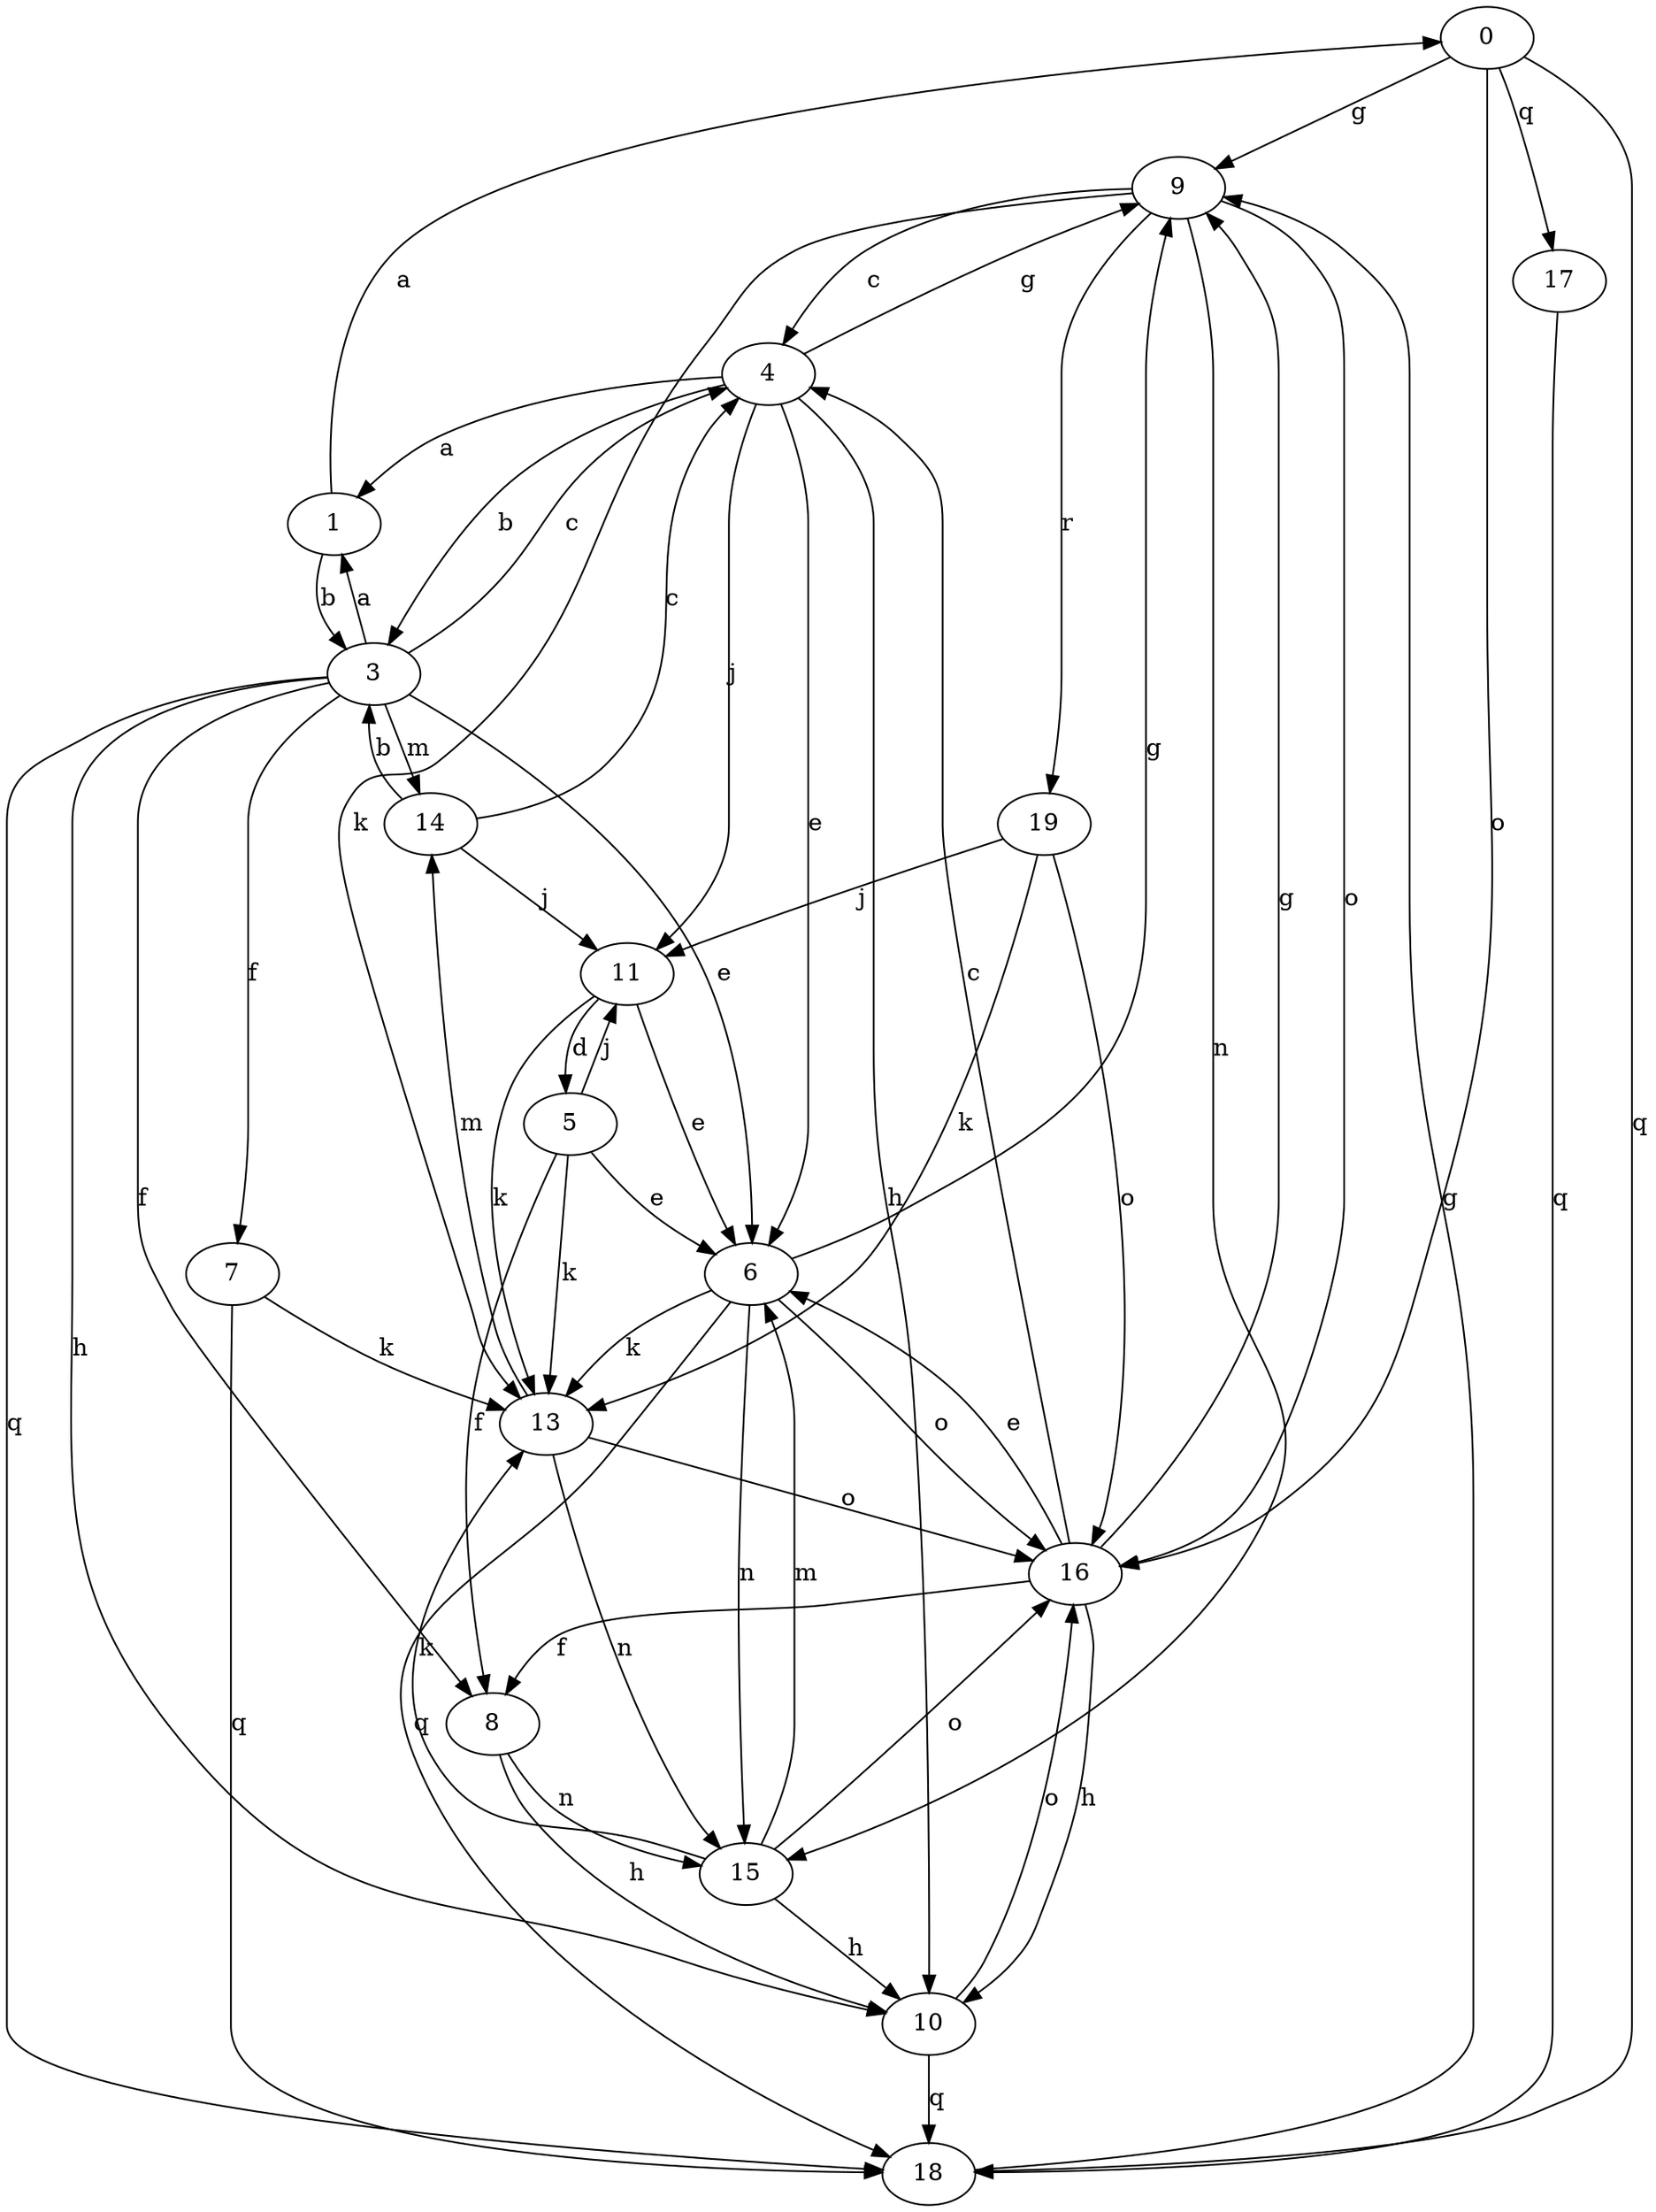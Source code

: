 strict digraph  {
0;
1;
3;
4;
5;
6;
7;
8;
9;
10;
11;
13;
14;
15;
16;
17;
18;
19;
0 -> 9  [label=g];
0 -> 16  [label=o];
0 -> 17  [label=q];
0 -> 18  [label=q];
1 -> 0  [label=a];
1 -> 3  [label=b];
3 -> 1  [label=a];
3 -> 4  [label=c];
3 -> 6  [label=e];
3 -> 7  [label=f];
3 -> 8  [label=f];
3 -> 10  [label=h];
3 -> 14  [label=m];
3 -> 18  [label=q];
4 -> 1  [label=a];
4 -> 3  [label=b];
4 -> 6  [label=e];
4 -> 9  [label=g];
4 -> 10  [label=h];
4 -> 11  [label=j];
5 -> 6  [label=e];
5 -> 8  [label=f];
5 -> 11  [label=j];
5 -> 13  [label=k];
6 -> 9  [label=g];
6 -> 13  [label=k];
6 -> 15  [label=n];
6 -> 16  [label=o];
6 -> 18  [label=q];
7 -> 13  [label=k];
7 -> 18  [label=q];
8 -> 10  [label=h];
8 -> 15  [label=n];
9 -> 4  [label=c];
9 -> 13  [label=k];
9 -> 15  [label=n];
9 -> 16  [label=o];
9 -> 19  [label=r];
10 -> 16  [label=o];
10 -> 18  [label=q];
11 -> 5  [label=d];
11 -> 6  [label=e];
11 -> 13  [label=k];
13 -> 14  [label=m];
13 -> 15  [label=n];
13 -> 16  [label=o];
14 -> 3  [label=b];
14 -> 4  [label=c];
14 -> 11  [label=j];
15 -> 10  [label=h];
15 -> 13  [label=k];
15 -> 16  [label=o];
15 -> 6  [label=m];
16 -> 4  [label=c];
16 -> 6  [label=e];
16 -> 8  [label=f];
16 -> 9  [label=g];
16 -> 10  [label=h];
17 -> 18  [label=q];
18 -> 9  [label=g];
19 -> 11  [label=j];
19 -> 13  [label=k];
19 -> 16  [label=o];
}
